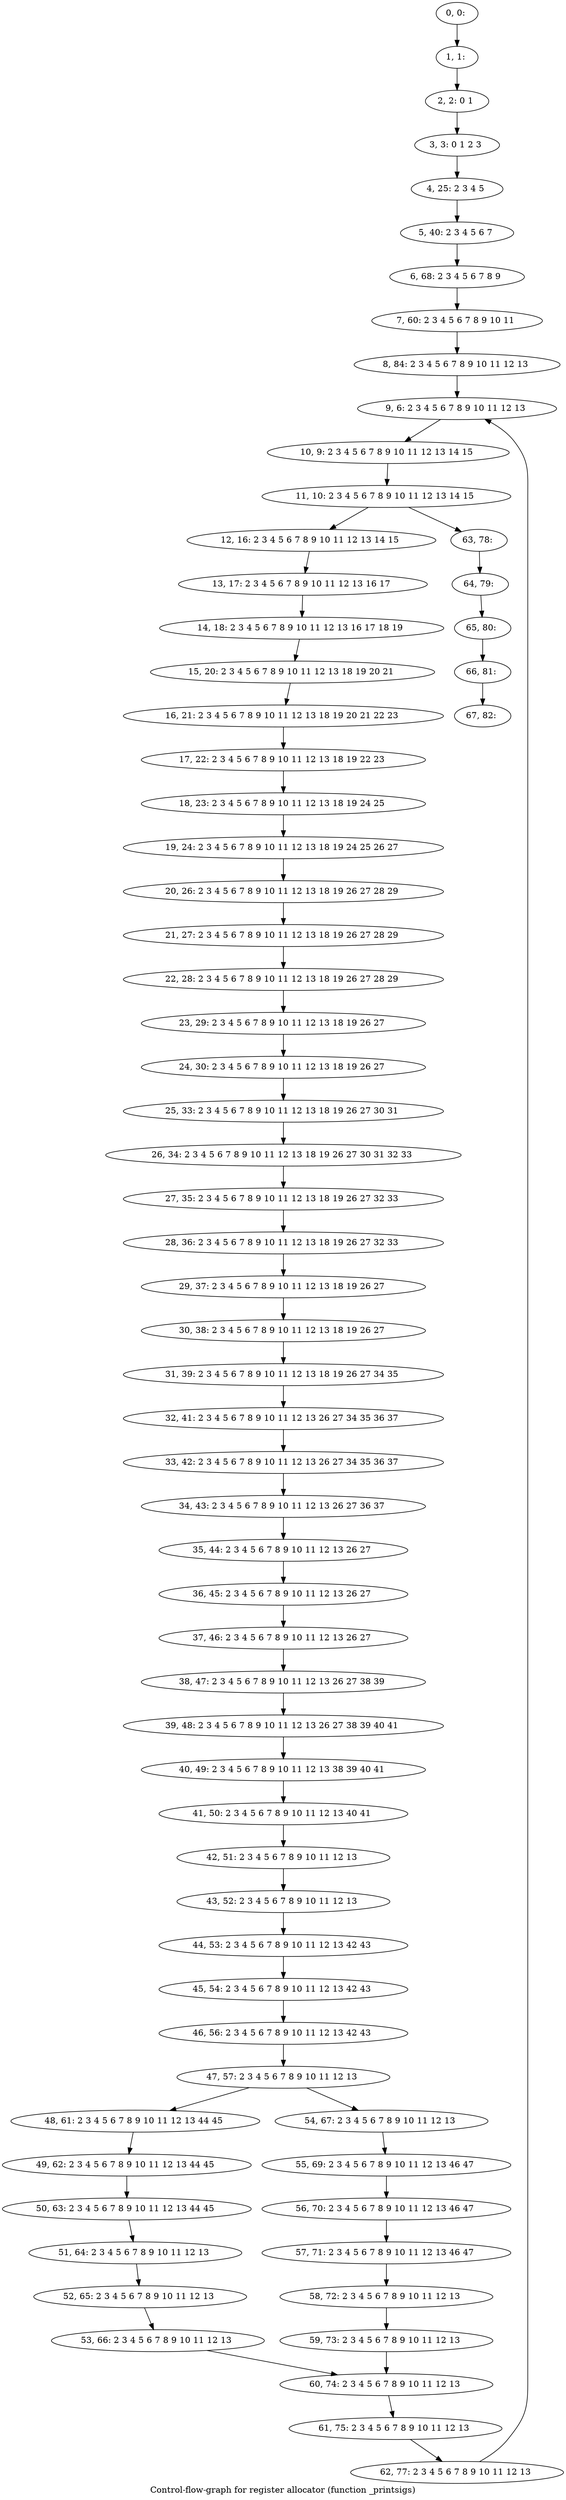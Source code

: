 digraph G {
graph [label="Control-flow-graph for register allocator (function _printsigs)"]
0[label="0, 0: "];
1[label="1, 1: "];
2[label="2, 2: 0 1 "];
3[label="3, 3: 0 1 2 3 "];
4[label="4, 25: 2 3 4 5 "];
5[label="5, 40: 2 3 4 5 6 7 "];
6[label="6, 68: 2 3 4 5 6 7 8 9 "];
7[label="7, 60: 2 3 4 5 6 7 8 9 10 11 "];
8[label="8, 84: 2 3 4 5 6 7 8 9 10 11 12 13 "];
9[label="9, 6: 2 3 4 5 6 7 8 9 10 11 12 13 "];
10[label="10, 9: 2 3 4 5 6 7 8 9 10 11 12 13 14 15 "];
11[label="11, 10: 2 3 4 5 6 7 8 9 10 11 12 13 14 15 "];
12[label="12, 16: 2 3 4 5 6 7 8 9 10 11 12 13 14 15 "];
13[label="13, 17: 2 3 4 5 6 7 8 9 10 11 12 13 16 17 "];
14[label="14, 18: 2 3 4 5 6 7 8 9 10 11 12 13 16 17 18 19 "];
15[label="15, 20: 2 3 4 5 6 7 8 9 10 11 12 13 18 19 20 21 "];
16[label="16, 21: 2 3 4 5 6 7 8 9 10 11 12 13 18 19 20 21 22 23 "];
17[label="17, 22: 2 3 4 5 6 7 8 9 10 11 12 13 18 19 22 23 "];
18[label="18, 23: 2 3 4 5 6 7 8 9 10 11 12 13 18 19 24 25 "];
19[label="19, 24: 2 3 4 5 6 7 8 9 10 11 12 13 18 19 24 25 26 27 "];
20[label="20, 26: 2 3 4 5 6 7 8 9 10 11 12 13 18 19 26 27 28 29 "];
21[label="21, 27: 2 3 4 5 6 7 8 9 10 11 12 13 18 19 26 27 28 29 "];
22[label="22, 28: 2 3 4 5 6 7 8 9 10 11 12 13 18 19 26 27 28 29 "];
23[label="23, 29: 2 3 4 5 6 7 8 9 10 11 12 13 18 19 26 27 "];
24[label="24, 30: 2 3 4 5 6 7 8 9 10 11 12 13 18 19 26 27 "];
25[label="25, 33: 2 3 4 5 6 7 8 9 10 11 12 13 18 19 26 27 30 31 "];
26[label="26, 34: 2 3 4 5 6 7 8 9 10 11 12 13 18 19 26 27 30 31 32 33 "];
27[label="27, 35: 2 3 4 5 6 7 8 9 10 11 12 13 18 19 26 27 32 33 "];
28[label="28, 36: 2 3 4 5 6 7 8 9 10 11 12 13 18 19 26 27 32 33 "];
29[label="29, 37: 2 3 4 5 6 7 8 9 10 11 12 13 18 19 26 27 "];
30[label="30, 38: 2 3 4 5 6 7 8 9 10 11 12 13 18 19 26 27 "];
31[label="31, 39: 2 3 4 5 6 7 8 9 10 11 12 13 18 19 26 27 34 35 "];
32[label="32, 41: 2 3 4 5 6 7 8 9 10 11 12 13 26 27 34 35 36 37 "];
33[label="33, 42: 2 3 4 5 6 7 8 9 10 11 12 13 26 27 34 35 36 37 "];
34[label="34, 43: 2 3 4 5 6 7 8 9 10 11 12 13 26 27 36 37 "];
35[label="35, 44: 2 3 4 5 6 7 8 9 10 11 12 13 26 27 "];
36[label="36, 45: 2 3 4 5 6 7 8 9 10 11 12 13 26 27 "];
37[label="37, 46: 2 3 4 5 6 7 8 9 10 11 12 13 26 27 "];
38[label="38, 47: 2 3 4 5 6 7 8 9 10 11 12 13 26 27 38 39 "];
39[label="39, 48: 2 3 4 5 6 7 8 9 10 11 12 13 26 27 38 39 40 41 "];
40[label="40, 49: 2 3 4 5 6 7 8 9 10 11 12 13 38 39 40 41 "];
41[label="41, 50: 2 3 4 5 6 7 8 9 10 11 12 13 40 41 "];
42[label="42, 51: 2 3 4 5 6 7 8 9 10 11 12 13 "];
43[label="43, 52: 2 3 4 5 6 7 8 9 10 11 12 13 "];
44[label="44, 53: 2 3 4 5 6 7 8 9 10 11 12 13 42 43 "];
45[label="45, 54: 2 3 4 5 6 7 8 9 10 11 12 13 42 43 "];
46[label="46, 56: 2 3 4 5 6 7 8 9 10 11 12 13 42 43 "];
47[label="47, 57: 2 3 4 5 6 7 8 9 10 11 12 13 "];
48[label="48, 61: 2 3 4 5 6 7 8 9 10 11 12 13 44 45 "];
49[label="49, 62: 2 3 4 5 6 7 8 9 10 11 12 13 44 45 "];
50[label="50, 63: 2 3 4 5 6 7 8 9 10 11 12 13 44 45 "];
51[label="51, 64: 2 3 4 5 6 7 8 9 10 11 12 13 "];
52[label="52, 65: 2 3 4 5 6 7 8 9 10 11 12 13 "];
53[label="53, 66: 2 3 4 5 6 7 8 9 10 11 12 13 "];
54[label="54, 67: 2 3 4 5 6 7 8 9 10 11 12 13 "];
55[label="55, 69: 2 3 4 5 6 7 8 9 10 11 12 13 46 47 "];
56[label="56, 70: 2 3 4 5 6 7 8 9 10 11 12 13 46 47 "];
57[label="57, 71: 2 3 4 5 6 7 8 9 10 11 12 13 46 47 "];
58[label="58, 72: 2 3 4 5 6 7 8 9 10 11 12 13 "];
59[label="59, 73: 2 3 4 5 6 7 8 9 10 11 12 13 "];
60[label="60, 74: 2 3 4 5 6 7 8 9 10 11 12 13 "];
61[label="61, 75: 2 3 4 5 6 7 8 9 10 11 12 13 "];
62[label="62, 77: 2 3 4 5 6 7 8 9 10 11 12 13 "];
63[label="63, 78: "];
64[label="64, 79: "];
65[label="65, 80: "];
66[label="66, 81: "];
67[label="67, 82: "];
0->1 ;
1->2 ;
2->3 ;
3->4 ;
4->5 ;
5->6 ;
6->7 ;
7->8 ;
8->9 ;
9->10 ;
10->11 ;
11->12 ;
11->63 ;
12->13 ;
13->14 ;
14->15 ;
15->16 ;
16->17 ;
17->18 ;
18->19 ;
19->20 ;
20->21 ;
21->22 ;
22->23 ;
23->24 ;
24->25 ;
25->26 ;
26->27 ;
27->28 ;
28->29 ;
29->30 ;
30->31 ;
31->32 ;
32->33 ;
33->34 ;
34->35 ;
35->36 ;
36->37 ;
37->38 ;
38->39 ;
39->40 ;
40->41 ;
41->42 ;
42->43 ;
43->44 ;
44->45 ;
45->46 ;
46->47 ;
47->48 ;
47->54 ;
48->49 ;
49->50 ;
50->51 ;
51->52 ;
52->53 ;
53->60 ;
54->55 ;
55->56 ;
56->57 ;
57->58 ;
58->59 ;
59->60 ;
60->61 ;
61->62 ;
62->9 ;
63->64 ;
64->65 ;
65->66 ;
66->67 ;
}
